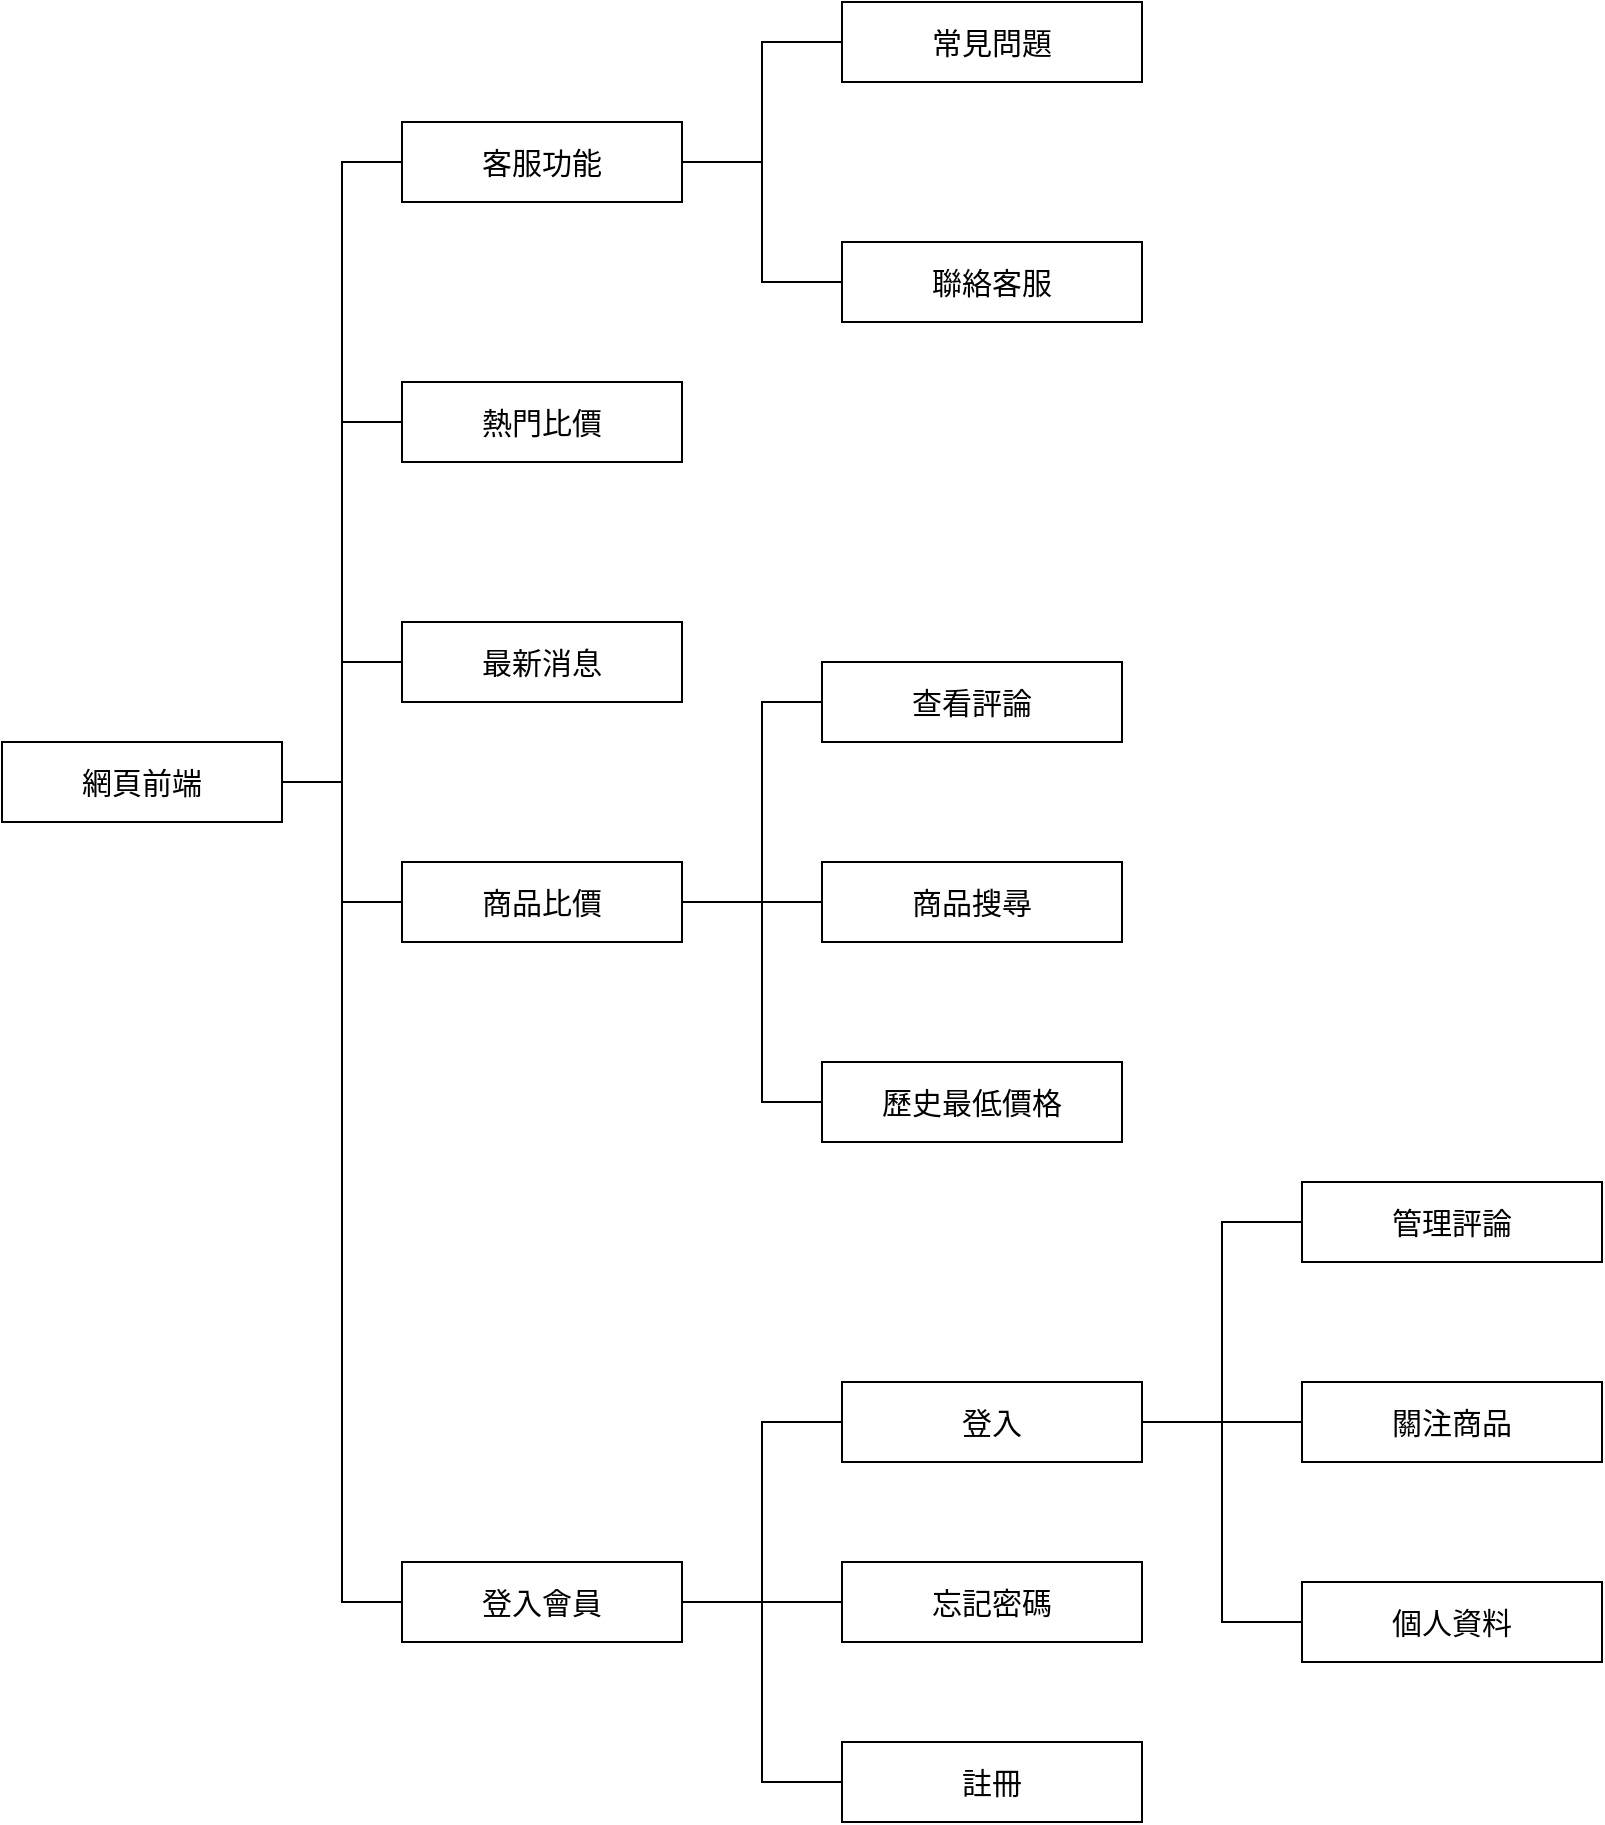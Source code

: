 <mxfile version="21.6.5" type="device">
  <diagram name="Page-1" id="9XgkxOPJ1Qg5XAVmzLsE">
    <mxGraphModel dx="1434" dy="844" grid="1" gridSize="10" guides="1" tooltips="1" connect="1" arrows="1" fold="1" page="1" pageScale="1" pageWidth="827" pageHeight="1169" math="0" shadow="0">
      <root>
        <mxCell id="0" />
        <mxCell id="1" parent="0" />
        <mxCell id="hT5lLDMfbxwhep1I10k3-19" style="edgeStyle=orthogonalEdgeStyle;rounded=0;orthogonalLoop=1;jettySize=auto;html=1;entryX=0;entryY=0.5;entryDx=0;entryDy=0;endArrow=none;endFill=0;" parent="1" source="hT5lLDMfbxwhep1I10k3-1" target="hT5lLDMfbxwhep1I10k3-7" edge="1">
          <mxGeometry relative="1" as="geometry" />
        </mxCell>
        <mxCell id="hT5lLDMfbxwhep1I10k3-20" style="edgeStyle=orthogonalEdgeStyle;rounded=0;orthogonalLoop=1;jettySize=auto;html=1;exitX=1;exitY=0.5;exitDx=0;exitDy=0;entryX=0;entryY=0.5;entryDx=0;entryDy=0;endArrow=none;endFill=0;" parent="1" source="hT5lLDMfbxwhep1I10k3-1" target="hT5lLDMfbxwhep1I10k3-5" edge="1">
          <mxGeometry relative="1" as="geometry" />
        </mxCell>
        <mxCell id="hT5lLDMfbxwhep1I10k3-21" style="edgeStyle=orthogonalEdgeStyle;rounded=0;orthogonalLoop=1;jettySize=auto;html=1;entryX=0;entryY=0.5;entryDx=0;entryDy=0;endArrow=none;endFill=0;" parent="1" source="hT5lLDMfbxwhep1I10k3-1" target="hT5lLDMfbxwhep1I10k3-3" edge="1">
          <mxGeometry relative="1" as="geometry" />
        </mxCell>
        <mxCell id="hT5lLDMfbxwhep1I10k3-22" style="edgeStyle=orthogonalEdgeStyle;rounded=0;orthogonalLoop=1;jettySize=auto;html=1;entryX=0;entryY=0.5;entryDx=0;entryDy=0;endArrow=none;endFill=0;" parent="1" source="hT5lLDMfbxwhep1I10k3-1" target="hT5lLDMfbxwhep1I10k3-2" edge="1">
          <mxGeometry relative="1" as="geometry" />
        </mxCell>
        <mxCell id="gK1wk4VM1WQaiedECMDs-6" style="edgeStyle=orthogonalEdgeStyle;rounded=0;orthogonalLoop=1;jettySize=auto;html=1;entryX=0;entryY=0.5;entryDx=0;entryDy=0;endArrow=none;endFill=0;" parent="1" source="hT5lLDMfbxwhep1I10k3-1" target="gK1wk4VM1WQaiedECMDs-1" edge="1">
          <mxGeometry relative="1" as="geometry" />
        </mxCell>
        <mxCell id="hT5lLDMfbxwhep1I10k3-1" value="&lt;font style=&quot;font-size: 15px;&quot;&gt;網頁前端&lt;/font&gt;" style="rounded=0;whiteSpace=wrap;html=1;direction=east;" parent="1" vertex="1">
          <mxGeometry x="20" y="590" width="140" height="40" as="geometry" />
        </mxCell>
        <mxCell id="hT5lLDMfbxwhep1I10k3-23" style="edgeStyle=orthogonalEdgeStyle;rounded=0;orthogonalLoop=1;jettySize=auto;html=1;entryX=0;entryY=0.5;entryDx=0;entryDy=0;endArrow=none;endFill=0;" parent="1" source="hT5lLDMfbxwhep1I10k3-2" target="hT5lLDMfbxwhep1I10k3-16" edge="1">
          <mxGeometry relative="1" as="geometry" />
        </mxCell>
        <mxCell id="hT5lLDMfbxwhep1I10k3-24" style="edgeStyle=orthogonalEdgeStyle;rounded=0;orthogonalLoop=1;jettySize=auto;html=1;entryX=0;entryY=0.5;entryDx=0;entryDy=0;endArrow=none;endFill=0;" parent="1" source="hT5lLDMfbxwhep1I10k3-2" target="hT5lLDMfbxwhep1I10k3-17" edge="1">
          <mxGeometry relative="1" as="geometry" />
        </mxCell>
        <mxCell id="hT5lLDMfbxwhep1I10k3-25" style="edgeStyle=orthogonalEdgeStyle;rounded=0;orthogonalLoop=1;jettySize=auto;html=1;entryX=0;entryY=0.5;entryDx=0;entryDy=0;endArrow=none;endFill=0;" parent="1" source="hT5lLDMfbxwhep1I10k3-2" target="hT5lLDMfbxwhep1I10k3-18" edge="1">
          <mxGeometry relative="1" as="geometry" />
        </mxCell>
        <mxCell id="hT5lLDMfbxwhep1I10k3-2" value="&lt;font style=&quot;font-size: 15px;&quot;&gt;登入會員&lt;/font&gt;" style="rounded=0;whiteSpace=wrap;html=1;" parent="1" vertex="1">
          <mxGeometry x="220" y="1000" width="140" height="40" as="geometry" />
        </mxCell>
        <mxCell id="lgZP7zEah5eKS-OENx6G-3" style="edgeStyle=orthogonalEdgeStyle;rounded=0;orthogonalLoop=1;jettySize=auto;html=1;entryX=0;entryY=0.5;entryDx=0;entryDy=0;endArrow=none;endFill=0;" edge="1" parent="1" source="hT5lLDMfbxwhep1I10k3-3" target="lgZP7zEah5eKS-OENx6G-1">
          <mxGeometry relative="1" as="geometry" />
        </mxCell>
        <mxCell id="lgZP7zEah5eKS-OENx6G-6" style="edgeStyle=orthogonalEdgeStyle;rounded=0;orthogonalLoop=1;jettySize=auto;html=1;entryX=0;entryY=0.5;entryDx=0;entryDy=0;endArrow=none;endFill=0;" edge="1" parent="1" source="hT5lLDMfbxwhep1I10k3-3" target="lgZP7zEah5eKS-OENx6G-5">
          <mxGeometry relative="1" as="geometry">
            <Array as="points">
              <mxPoint x="400" y="670" />
              <mxPoint x="400" y="770" />
            </Array>
          </mxGeometry>
        </mxCell>
        <mxCell id="lgZP7zEah5eKS-OENx6G-9" style="edgeStyle=orthogonalEdgeStyle;rounded=0;orthogonalLoop=1;jettySize=auto;html=1;entryX=0;entryY=0.5;entryDx=0;entryDy=0;endArrow=none;endFill=0;" edge="1" parent="1" source="hT5lLDMfbxwhep1I10k3-3" target="lgZP7zEah5eKS-OENx6G-8">
          <mxGeometry relative="1" as="geometry">
            <Array as="points">
              <mxPoint x="400" y="670" />
              <mxPoint x="400" y="570" />
            </Array>
          </mxGeometry>
        </mxCell>
        <mxCell id="hT5lLDMfbxwhep1I10k3-3" value="&lt;font style=&quot;font-size: 15px;&quot;&gt;商品比價&lt;/font&gt;" style="rounded=0;whiteSpace=wrap;html=1;" parent="1" vertex="1">
          <mxGeometry x="220" y="650" width="140" height="40" as="geometry" />
        </mxCell>
        <mxCell id="hT5lLDMfbxwhep1I10k3-5" value="&lt;font style=&quot;font-size: 15px;&quot;&gt;最新消息&lt;/font&gt;" style="rounded=0;whiteSpace=wrap;html=1;" parent="1" vertex="1">
          <mxGeometry x="220" y="530" width="140" height="40" as="geometry" />
        </mxCell>
        <mxCell id="hT5lLDMfbxwhep1I10k3-6" value="&lt;font style=&quot;font-size: 15px;&quot;&gt;個人資料&lt;/font&gt;" style="rounded=0;whiteSpace=wrap;html=1;" parent="1" vertex="1">
          <mxGeometry x="670" y="1010" width="150" height="40" as="geometry" />
        </mxCell>
        <mxCell id="hT5lLDMfbxwhep1I10k3-7" value="&lt;font style=&quot;font-size: 15px;&quot;&gt;熱門比價&lt;/font&gt;" style="rounded=0;whiteSpace=wrap;html=1;" parent="1" vertex="1">
          <mxGeometry x="220" y="410" width="140" height="40" as="geometry" />
        </mxCell>
        <mxCell id="hT5lLDMfbxwhep1I10k3-8" value="&lt;font style=&quot;font-size: 15px;&quot;&gt;關注商品&lt;/font&gt;" style="rounded=0;whiteSpace=wrap;html=1;" parent="1" vertex="1">
          <mxGeometry x="670" y="910" width="150" height="40" as="geometry" />
        </mxCell>
        <mxCell id="hT5lLDMfbxwhep1I10k3-26" style="edgeStyle=orthogonalEdgeStyle;rounded=0;orthogonalLoop=1;jettySize=auto;html=1;endArrow=none;endFill=0;" parent="1" source="hT5lLDMfbxwhep1I10k3-16" target="hT5lLDMfbxwhep1I10k3-8" edge="1">
          <mxGeometry relative="1" as="geometry">
            <Array as="points">
              <mxPoint x="680" y="930" />
              <mxPoint x="680" y="930" />
            </Array>
          </mxGeometry>
        </mxCell>
        <mxCell id="hT5lLDMfbxwhep1I10k3-27" style="edgeStyle=orthogonalEdgeStyle;rounded=0;orthogonalLoop=1;jettySize=auto;html=1;entryX=0;entryY=0.5;entryDx=0;entryDy=0;endArrow=none;endFill=0;" parent="1" source="hT5lLDMfbxwhep1I10k3-16" target="hT5lLDMfbxwhep1I10k3-6" edge="1">
          <mxGeometry relative="1" as="geometry">
            <Array as="points">
              <mxPoint x="630" y="930" />
              <mxPoint x="630" y="1030" />
            </Array>
          </mxGeometry>
        </mxCell>
        <mxCell id="lgZP7zEah5eKS-OENx6G-19" style="edgeStyle=orthogonalEdgeStyle;rounded=0;orthogonalLoop=1;jettySize=auto;html=1;entryX=0;entryY=0.5;entryDx=0;entryDy=0;endArrow=none;endFill=0;" edge="1" parent="1" source="hT5lLDMfbxwhep1I10k3-16" target="lgZP7zEah5eKS-OENx6G-10">
          <mxGeometry relative="1" as="geometry" />
        </mxCell>
        <mxCell id="hT5lLDMfbxwhep1I10k3-16" value="&lt;font style=&quot;font-size: 15px;&quot;&gt;登入&lt;/font&gt;" style="rounded=0;whiteSpace=wrap;html=1;" parent="1" vertex="1">
          <mxGeometry x="440" y="910" width="150" height="40" as="geometry" />
        </mxCell>
        <mxCell id="hT5lLDMfbxwhep1I10k3-17" value="&lt;font style=&quot;font-size: 15px;&quot;&gt;忘記密碼&lt;/font&gt;" style="rounded=0;whiteSpace=wrap;html=1;" parent="1" vertex="1">
          <mxGeometry x="440" y="1000" width="150" height="40" as="geometry" />
        </mxCell>
        <mxCell id="hT5lLDMfbxwhep1I10k3-18" value="&lt;font style=&quot;font-size: 15px;&quot;&gt;註冊&lt;/font&gt;" style="rounded=0;whiteSpace=wrap;html=1;" parent="1" vertex="1">
          <mxGeometry x="440" y="1090" width="150" height="40" as="geometry" />
        </mxCell>
        <mxCell id="gK1wk4VM1WQaiedECMDs-4" style="edgeStyle=orthogonalEdgeStyle;rounded=0;orthogonalLoop=1;jettySize=auto;html=1;entryX=0;entryY=0.5;entryDx=0;entryDy=0;endArrow=none;endFill=0;" parent="1" source="gK1wk4VM1WQaiedECMDs-1" target="gK1wk4VM1WQaiedECMDs-2" edge="1">
          <mxGeometry relative="1" as="geometry" />
        </mxCell>
        <mxCell id="gK1wk4VM1WQaiedECMDs-5" style="edgeStyle=orthogonalEdgeStyle;rounded=0;orthogonalLoop=1;jettySize=auto;html=1;entryX=0;entryY=0.5;entryDx=0;entryDy=0;endArrow=none;endFill=0;" parent="1" source="gK1wk4VM1WQaiedECMDs-1" target="gK1wk4VM1WQaiedECMDs-3" edge="1">
          <mxGeometry relative="1" as="geometry" />
        </mxCell>
        <mxCell id="gK1wk4VM1WQaiedECMDs-1" value="&lt;font style=&quot;font-size: 15px;&quot;&gt;客服功能&lt;/font&gt;" style="rounded=0;whiteSpace=wrap;html=1;" parent="1" vertex="1">
          <mxGeometry x="220" y="280" width="140" height="40" as="geometry" />
        </mxCell>
        <mxCell id="gK1wk4VM1WQaiedECMDs-2" value="&lt;font style=&quot;font-size: 15px;&quot;&gt;常見問題&lt;/font&gt;" style="rounded=0;whiteSpace=wrap;html=1;" parent="1" vertex="1">
          <mxGeometry x="440" y="220" width="150" height="40" as="geometry" />
        </mxCell>
        <mxCell id="gK1wk4VM1WQaiedECMDs-3" value="&lt;font style=&quot;font-size: 15px;&quot;&gt;聯絡客服&lt;/font&gt;" style="rounded=0;whiteSpace=wrap;html=1;" parent="1" vertex="1">
          <mxGeometry x="440" y="340" width="150" height="40" as="geometry" />
        </mxCell>
        <mxCell id="lgZP7zEah5eKS-OENx6G-1" value="&lt;font style=&quot;font-size: 15px;&quot;&gt;商品搜尋&lt;/font&gt;" style="rounded=0;whiteSpace=wrap;html=1;" vertex="1" parent="1">
          <mxGeometry x="430" y="650" width="150" height="40" as="geometry" />
        </mxCell>
        <mxCell id="lgZP7zEah5eKS-OENx6G-5" value="&lt;font style=&quot;font-size: 15px;&quot;&gt;歷史最低價格&lt;/font&gt;" style="rounded=0;whiteSpace=wrap;html=1;" vertex="1" parent="1">
          <mxGeometry x="430" y="750" width="150" height="40" as="geometry" />
        </mxCell>
        <mxCell id="lgZP7zEah5eKS-OENx6G-8" value="&lt;span style=&quot;font-size: 15px;&quot;&gt;查看評論&lt;/span&gt;" style="rounded=0;whiteSpace=wrap;html=1;" vertex="1" parent="1">
          <mxGeometry x="430" y="550" width="150" height="40" as="geometry" />
        </mxCell>
        <mxCell id="lgZP7zEah5eKS-OENx6G-10" value="&lt;font style=&quot;font-size: 15px;&quot;&gt;管理評論&lt;/font&gt;" style="rounded=0;whiteSpace=wrap;html=1;" vertex="1" parent="1">
          <mxGeometry x="670" y="810" width="150" height="40" as="geometry" />
        </mxCell>
      </root>
    </mxGraphModel>
  </diagram>
</mxfile>
